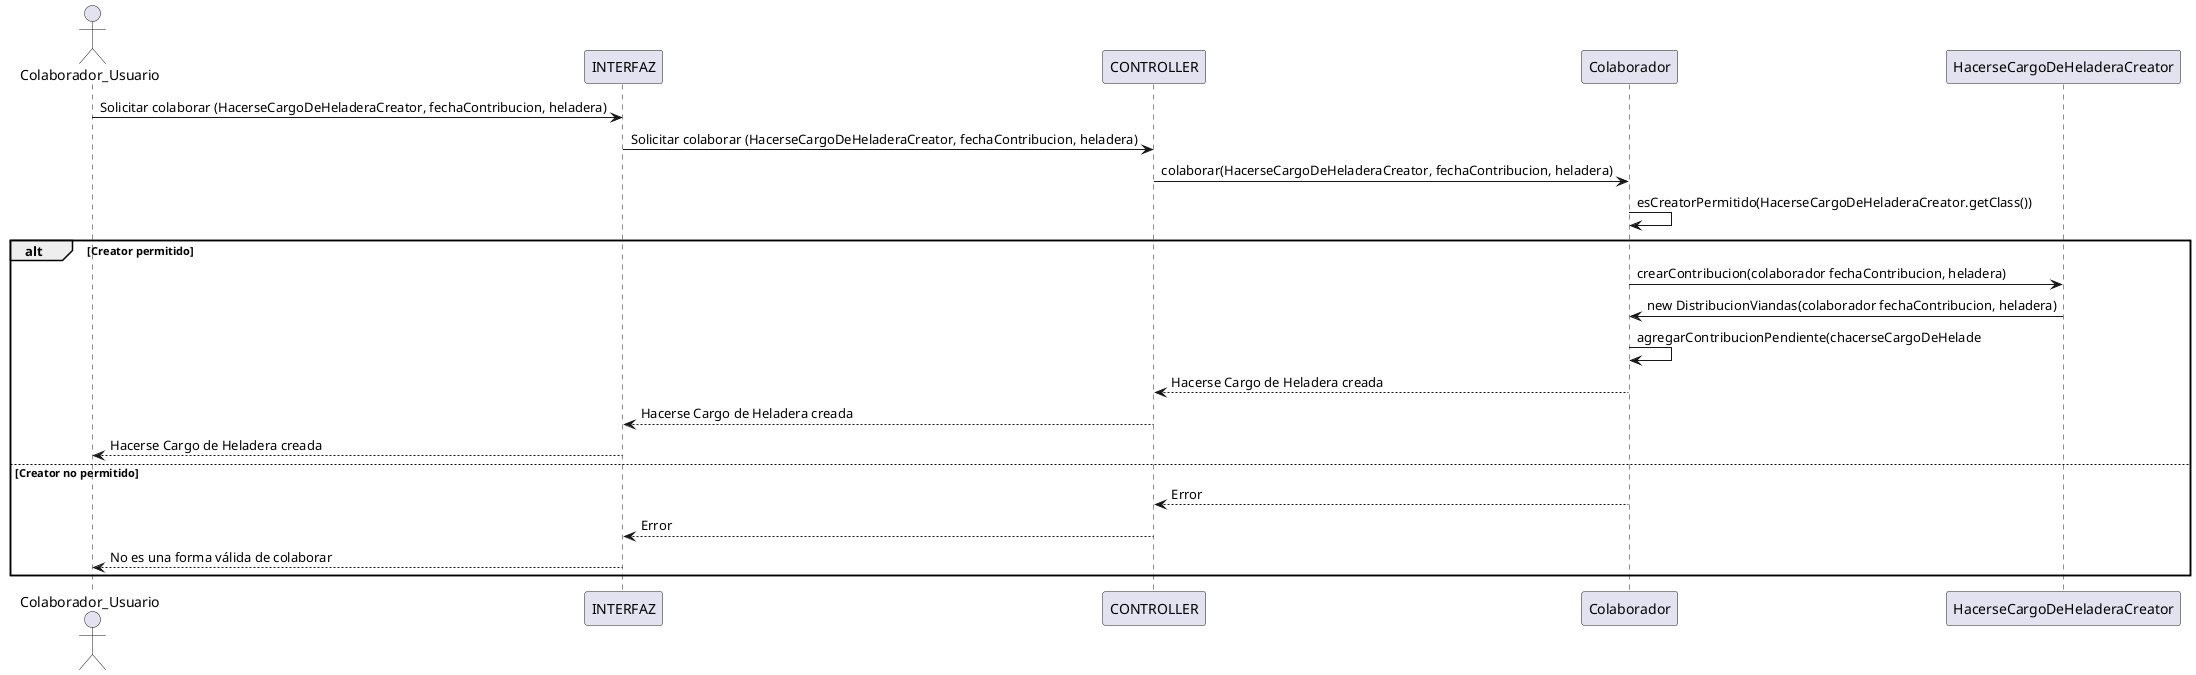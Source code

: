 @startuml hacerse_cargo_de_heladera_colaborar
actor Colaborador_Usuario as User
participant INTERFAZ
participant CONTROLLER
participant "Colaborador" as Colaborador
participant "HacerseCargoDeHeladeraCreator" as HacerseCargoDeHeladeraCreator

User -> INTERFAZ: Solicitar colaborar (HacerseCargoDeHeladeraCreator, fechaContribucion, heladera)
INTERFAZ -> CONTROLLER: Solicitar colaborar (HacerseCargoDeHeladeraCreator, fechaContribucion, heladera)
CONTROLLER -> Colaborador: colaborar(HacerseCargoDeHeladeraCreator, fechaContribucion, heladera)
Colaborador -> Colaborador: esCreatorPermitido(HacerseCargoDeHeladeraCreator.getClass())
alt Creator permitido
    Colaborador -> HacerseCargoDeHeladeraCreator: crearContribucion(colaborador fechaContribucion, heladera)
    HacerseCargoDeHeladeraCreator-> Colaborador: new DistribucionViandas(colaborador fechaContribucion, heladera)
    Colaborador -> Colaborador: agregarContribucionPendiente(chacerseCargoDeHelade
    Colaborador --> CONTROLLER: Hacerse Cargo de Heladera creada
    CONTROLLER --> INTERFAZ: Hacerse Cargo de Heladera creada
    INTERFAZ --> User: Hacerse Cargo de Heladera creada
else Creator no permitido
    Colaborador --> CONTROLLER: Error
    CONTROLLER --> INTERFAZ: Error
    INTERFAZ --> User: No es una forma válida de colaborar
end
@endumll